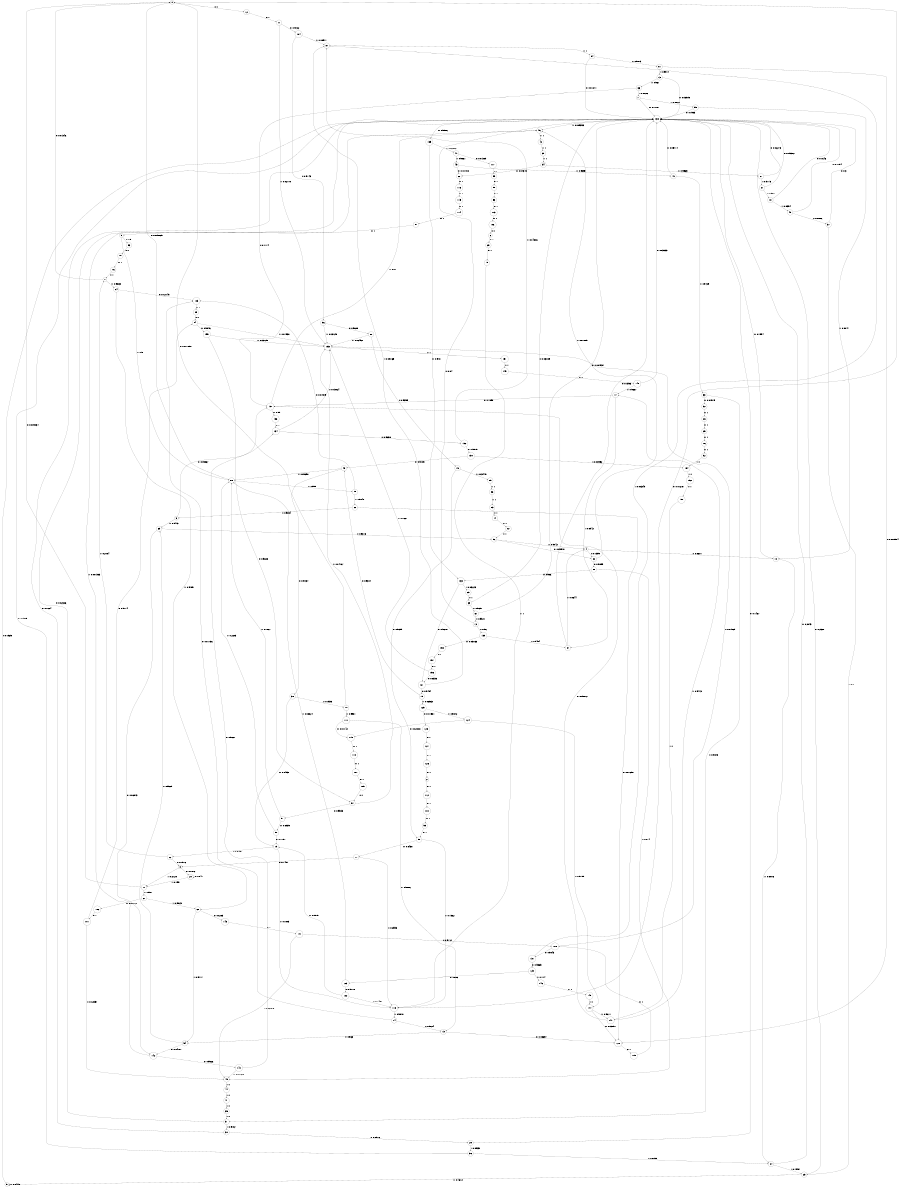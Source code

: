 digraph "ch4_random_source_L15" {
size = "6,8.5";
ratio = "fill";
node [shape = circle];
node [fontsize = 24];
edge [fontsize = 24];
0 -> 12 [label = "0: 1        "];
1 -> 0 [label = "0: 0.01346  "];
1 -> 64 [label = "1: 0.9865   "];
2 -> 112 [label = "0: 1        "];
3 -> 137 [label = "0: 0.05867  "];
3 -> 65 [label = "1: 0.9413   "];
4 -> 52 [label = "0: 0.1399   "];
4 -> 10 [label = "1: 0.8601   "];
5 -> 93 [label = "0: 0.5      "];
5 -> 88 [label = "1: 0.5      "];
6 -> 29 [label = "0: 1        "];
7 -> 138 [label = "0: 0.1178   "];
7 -> 55 [label = "1: 0.8822   "];
8 -> 20 [label = "0: 0.7872   "];
8 -> 71 [label = "1: 0.2128   "];
9 -> 138 [label = "0: 0.1525   "];
9 -> 9 [label = "1: 0.8475   "];
10 -> 138 [label = "0: 0.1994   "];
10 -> 24 [label = "1: 0.8006   "];
11 -> 104 [label = "0: 0.9722   "];
11 -> 153 [label = "1: 0.02778  "];
12 -> 11 [label = "0: 1        "];
13 -> 120 [label = "0: 0.03697  "];
13 -> 54 [label = "1: 0.963    "];
14 -> 103 [label = "0: 0.01756  "];
14 -> 13 [label = "1: 0.9824   "];
15 -> 49 [label = "0: 0.9304   "];
15 -> 125 [label = "1: 0.06963  "];
16 -> 92 [label = "0: 1        "];
17 -> 137 [label = "0: 0.1058   "];
17 -> 57 [label = "1: 0.8942   "];
18 -> 138 [label = "0: 0.1646   "];
18 -> 45 [label = "1: 0.8354   "];
19 -> 22 [label = "0: 0.8197   "];
19 -> 118 [label = "1: 0.1803   "];
20 -> 20 [label = "0: 0.841    "];
20 -> 71 [label = "1: 0.159    "];
21 -> 138 [label = "0: 0.09302  "];
21 -> 18 [label = "1: 0.907    "];
22 -> 8 [label = "0: 0.7916   "];
22 -> 1 [label = "1: 0.2084   "];
23 -> 138 [label = "0: 0.2328   "];
23 -> 9 [label = "1: 0.7672   "];
24 -> 138 [label = "0: 0.2043   "];
24 -> 23 [label = "1: 0.7957   "];
25 -> 16 [label = "0: 1        "];
26 -> 25 [label = "0: 1        "];
27 -> 138 [label = "0: 0.02273  "];
27 -> 21 [label = "1: 0.9773   "];
28 -> 138 [label = "0: 0.1467   "];
28 -> 36 [label = "1: 0.8533   "];
29 -> 75 [label = "0: 1        "];
30 -> 138 [label = "0: 0.1024   "];
30 -> 28 [label = "1: 0.8976   "];
31 -> 138 [label = "0: 0.02326  "];
31 -> 30 [label = "1: 0.9767   "];
32 -> 26 [label = "0: 1        "];
33 -> 32 [label = "0: 0.01515  "];
33 -> 31 [label = "1: 0.9848   "];
34 -> 68 [label = "0: 0.04348  "];
34 -> 27 [label = "1: 0.9565   "];
35 -> 31 [label = "1: 1        "];
36 -> 138 [label = "0: 0.1905   "];
36 -> 24 [label = "1: 0.8095   "];
37 -> 138 [label = "0: 0.3      "];
37 -> 23 [label = "1: 0.7      "];
38 -> 19 [label = "0: 0.8465   "];
38 -> 70 [label = "1: 0.1535   "];
39 -> 34 [label = "1: 1        "];
40 -> 138 [label = "0: 0.05714  "];
40 -> 33 [label = "1: 0.9429   "];
41 -> 35 [label = "1: 1        "];
42 -> 39 [label = "1: 1        "];
43 -> 68 [label = "0: 0.01408  "];
43 -> 40 [label = "1: 0.9859   "];
44 -> 41 [label = "1: 1        "];
45 -> 138 [label = "0: 0.1194   "];
45 -> 37 [label = "1: 0.8806   "];
46 -> 42 [label = "1: 1        "];
47 -> 117 [label = "0: 0.01389  "];
47 -> 43 [label = "1: 0.9861   "];
48 -> 44 [label = "1: 1        "];
49 -> 38 [label = "0: 0.9034   "];
49 -> 88 [label = "1: 0.09658  "];
50 -> 133 [label = "0: 0.986    "];
50 -> 48 [label = "1: 0.014    "];
51 -> 5 [label = "0: 1        "];
52 -> 50 [label = "0: 0.9899   "];
52 -> 46 [label = "1: 0.01009  "];
53 -> 113 [label = "0: 1        "];
54 -> 142 [label = "0: 0.04707  "];
54 -> 65 [label = "1: 0.9529   "];
55 -> 138 [label = "0: 0.1953   "];
55 -> 10 [label = "1: 0.8047   "];
56 -> 52 [label = "0: 0.09578  "];
56 -> 4 [label = "1: 0.9042   "];
57 -> 138 [label = "0: 0.1356   "];
57 -> 4 [label = "1: 0.8644   "];
58 -> 53 [label = "0: 1        "];
59 -> 58 [label = "0: 1        "];
60 -> 143 [label = "0: 0.0283   "];
60 -> 54 [label = "1: 0.9717   "];
61 -> 138 [label = "0: 0.007937  "];
61 -> 72 [label = "1: 0.9921   "];
62 -> 102 [label = "0: 0.01772  "];
62 -> 60 [label = "1: 0.9823   "];
63 -> 138 [label = "0: 0.03089  "];
63 -> 61 [label = "1: 0.9691   "];
64 -> 103 [label = "0: 0.02148  "];
64 -> 60 [label = "1: 0.9785   "];
65 -> 142 [label = "0: 0.06873  "];
65 -> 56 [label = "1: 0.9313   "];
66 -> 137 [label = "0: 0.1174   "];
66 -> 7 [label = "1: 0.8826   "];
67 -> 56 [label = "1: 1        "];
68 -> 116 [label = "0: 1        "];
69 -> 63 [label = "1: 1        "];
70 -> 0 [label = "0: 0.001898  "];
70 -> 111 [label = "1: 0.9981   "];
71 -> 0 [label = "0: 0.009034  "];
71 -> 62 [label = "1: 0.991    "];
72 -> 138 [label = "0: 0.04     "];
72 -> 139 [label = "1: 0.96     "];
73 -> 138 [label = "0: 0.03905  "];
73 -> 66 [label = "1: 0.961    "];
74 -> 67 [label = "1: 1        "];
75 -> 118 [label = "1: 1        "];
76 -> 1 [label = "1: 1        "];
77 -> 8 [label = "0: 0.7407   "];
77 -> 118 [label = "1: 0.2593   "];
78 -> 76 [label = "0: 1        "];
79 -> 98 [label = "0: 0.9655   "];
79 -> 89 [label = "1: 0.03448  "];
80 -> 79 [label = "0: 0.9355   "];
80 -> 153 [label = "1: 0.06452  "];
81 -> 120 [label = "0: 0.008584  "];
81 -> 73 [label = "1: 0.9914   "];
82 -> 120 [label = "0: 0.01658  "];
82 -> 3 [label = "1: 0.9834   "];
83 -> 74 [label = "1: 1        "];
84 -> 138 [label = "0: 0.01271  "];
84 -> 81 [label = "1: 0.9873   "];
85 -> 103 [label = "0: 0.01519  "];
85 -> 82 [label = "1: 0.9848   "];
86 -> 83 [label = "1: 1        "];
87 -> 84 [label = "1: 1        "];
88 -> 0 [label = "0: 0.005025  "];
88 -> 85 [label = "1: 0.995    "];
89 -> 86 [label = "1: 1        "];
90 -> 19 [label = "0: 0.7797   "];
90 -> 88 [label = "1: 0.2203   "];
91 -> 90 [label = "0: 0.8939   "];
91 -> 88 [label = "1: 0.1061   "];
92 -> 154 [label = "1: 1        "];
93 -> 78 [label = "0: 1        "];
94 -> 155 [label = "0: 0.9846   "];
94 -> 153 [label = "1: 0.01538  "];
95 -> 94 [label = "0: 1        "];
96 -> 80 [label = "0: 0.9688   "];
96 -> 153 [label = "1: 0.03125  "];
97 -> 91 [label = "0: 0.9583   "];
97 -> 153 [label = "1: 0.04167  "];
98 -> 77 [label = "0: 0.8438   "];
98 -> 118 [label = "1: 0.1562   "];
99 -> 98 [label = "0: 1        "];
100 -> 99 [label = "0: 1        "];
101 -> 94 [label = "0: 0.9714   "];
101 -> 48 [label = "1: 0.02857  "];
102 -> 101 [label = "0: 1        "];
103 -> 95 [label = "0: 1        "];
104 -> 96 [label = "0: 0.9143   "];
104 -> 87 [label = "1: 0.08571  "];
105 -> 97 [label = "0: 1        "];
106 -> 6 [label = "0: 1        "];
107 -> 105 [label = "0: 1        "];
108 -> 131 [label = "0: 0.9843   "];
108 -> 153 [label = "1: 0.01569  "];
109 -> 108 [label = "0: 1        "];
110 -> 107 [label = "0: 1        "];
111 -> 119 [label = "0: 0.01142  "];
111 -> 13 [label = "1: 0.9886   "];
112 -> 100 [label = "0: 1        "];
113 -> 106 [label = "0: 1        "];
114 -> 51 [label = "0: 1        "];
115 -> 114 [label = "0: 1        "];
116 -> 115 [label = "0: 1        "];
117 -> 59 [label = "0: 1        "];
118 -> 0 [label = "0: 0.01218  "];
118 -> 14 [label = "1: 0.9878   "];
119 -> 110 [label = "0: 1        "];
120 -> 109 [label = "0: 1        "];
121 -> 15 [label = "0: 0.9484   "];
121 -> 87 [label = "1: 0.05165  "];
122 -> 19 [label = "0: 0.8519   "];
122 -> 118 [label = "1: 0.1481   "];
123 -> 122 [label = "0: 0.9118   "];
123 -> 88 [label = "1: 0.08824  "];
124 -> 119 [label = "0: 0.02008  "];
124 -> 144 [label = "1: 0.9799   "];
125 -> 128 [label = "0: 0.01581  "];
125 -> 124 [label = "1: 0.9842   "];
126 -> 2 [label = "0: 1        "];
127 -> 126 [label = "0: 1        "];
128 -> 127 [label = "0: 1        "];
129 -> 123 [label = "0: 0.886    "];
129 -> 146 [label = "1: 0.114    "];
130 -> 49 [label = "0: 0.9105   "];
130 -> 154 [label = "1: 0.08952  "];
131 -> 129 [label = "0: 0.9365   "];
131 -> 87 [label = "1: 0.06349  "];
132 -> 130 [label = "0: 0.9519   "];
132 -> 87 [label = "1: 0.04806  "];
133 -> 121 [label = "0: 0.9678   "];
133 -> 69 [label = "1: 0.03223  "];
134 -> 132 [label = "0: 0.9698   "];
134 -> 153 [label = "1: 0.03024  "];
135 -> 133 [label = "0: 0.978    "];
135 -> 47 [label = "1: 0.02202  "];
136 -> 134 [label = "0: 1        "];
137 -> 136 [label = "0: 0.99     "];
137 -> 46 [label = "1: 0.01     "];
138 -> 135 [label = "0: 0.9906   "];
138 -> 46 [label = "1: 0.009393  "];
139 -> 158 [label = "0: 0.05063  "];
139 -> 57 [label = "1: 0.9494   "];
140 -> 134 [label = "0: 0.9827   "];
140 -> 48 [label = "1: 0.01728  "];
141 -> 108 [label = "0: 0.9712   "];
141 -> 48 [label = "1: 0.02878  "];
142 -> 140 [label = "0: 0.9926   "];
142 -> 46 [label = "1: 0.007353  "];
143 -> 141 [label = "0: 1        "];
144 -> 120 [label = "0: 0.03891  "];
144 -> 147 [label = "1: 0.9611   "];
145 -> 144 [label = "1: 1        "];
146 -> 145 [label = "1: 1        "];
147 -> 137 [label = "0: 0.05872  "];
147 -> 17 [label = "1: 0.9413   "];
148 -> 138 [label = "0: 0.03333  "];
148 -> 17 [label = "1: 0.9667   "];
149 -> 148 [label = "1: 1        "];
150 -> 147 [label = "1: 1        "];
151 -> 149 [label = "1: 1        "];
152 -> 150 [label = "1: 1        "];
153 -> 151 [label = "1: 1        "];
154 -> 152 [label = "1: 1        "];
155 -> 97 [label = "0: 0.9688   "];
155 -> 153 [label = "1: 0.03125  "];
156 -> 121 [label = "0: 0.8333   "];
156 -> 153 [label = "1: 0.1667   "];
157 -> 156 [label = "0: 1        "];
158 -> 157 [label = "0: 1        "];
}